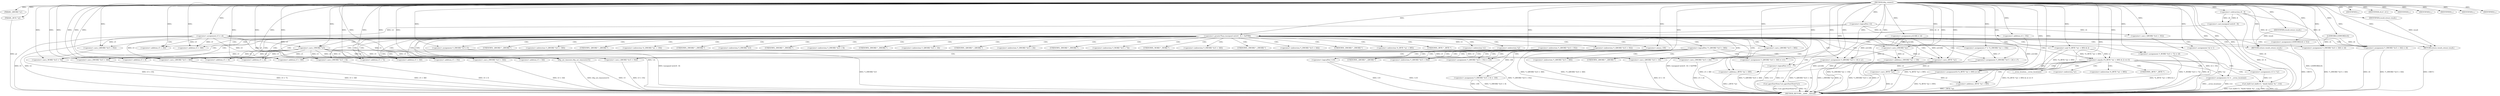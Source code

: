 digraph tftp_connect {  
"1000113" [label = "(METHOD,tftp_connect)" ]
"1000319" [label = "(METHOD_RETURN,__int64 __fastcall)" ]
"1000114" [label = "(PARAM,_QWORD *a1)" ]
"1000115" [label = "(PARAM,_BYTE *a2)" ]
"1000129" [label = "(<operator>.assignment,a1[148] = v4)" ]
"1000135" [label = "(<operator>.logicalNot,!v4)" ]
"1000137" [label = "(IDENTIFIER,L,)" ]
"1000138" [label = "(<operator>.assignment,v5 = v4)" ]
"1000142" [label = "(IDENTIFIER,v6,if ( v6 ))" ]
"1000144" [label = "(IDENTIFIER,L,)" ]
"1000146" [label = "(<operator>.greaterThan,(unsigned int)(v6 - 8) > 0xFFB0)" ]
"1000147" [label = "(<operator>.cast,(unsigned int)(v6 - 8))" ]
"1000149" [label = "(<operator>.subtraction,v6 - 8)" ]
"1000153" [label = "(RETURN,return result;,return result;)" ]
"1000154" [label = "(IDENTIFIER,result,return result;)" ]
"1000157" [label = "(<operator>.cast,(_QWORD *)(v5 + 352))" ]
"1000159" [label = "(<operator>.addition,v5 + 352)" ]
"1000165" [label = "(<operator>.assignment,LODWORD(v6) = 512)" ]
"1000166" [label = "(LODWORD,LODWORD(v6))" ]
"1000171" [label = "(<operator>.cast,(_QWORD *)(v4 + 352))" ]
"1000173" [label = "(<operator>.addition,v4 + 352)" ]
"1000177" [label = "(<operator>.assignment,*(_QWORD *)(v5 + 352) = v10)" ]
"1000179" [label = "(<operator>.cast,(_QWORD *)(v5 + 352))" ]
"1000181" [label = "(<operator>.addition,v5 + 352)" ]
"1000186" [label = "(<operator>.logicalNot,!v10)" ]
"1000188" [label = "(IDENTIFIER,L,)" ]
"1000191" [label = "(<operator>.logicalNot,!*(_QWORD *)(v5 + 360))" ]
"1000193" [label = "(<operator>.cast,(_QWORD *)(v5 + 360))" ]
"1000195" [label = "(<operator>.addition,v5 + 360)" ]
"1000199" [label = "(<operator>.assignment,*(_QWORD *)(v5 + 360) = v11)" ]
"1000201" [label = "(<operator>.cast,(_QWORD *)(v5 + 360))" ]
"1000203" [label = "(<operator>.addition,v5 + 360)" ]
"1000208" [label = "(<operator>.logicalNot,!v11)" ]
"1000210" [label = "(IDENTIFIER,L,)" ]
"1000211" [label = "(<operator>.assignment,v7 = *((_DWORD *)a1 + 156))" ]
"1000214" [label = "(<operator>.addition,(_DWORD *)a1 + 156)" ]
"1000215" [label = "(<operator>.cast,(_DWORD *)a1)" ]
"1000219" [label = "(<operator>.assignment,*(_DWORD *)v5 = 0)" ]
"1000221" [label = "(<operator>.cast,(_DWORD *)v5)" ]
"1000225" [label = "(<operator>.assignment,*(_DWORD *)(v5 + 8) = -100)" ]
"1000227" [label = "(<operator>.cast,(_DWORD *)(v5 + 8))" ]
"1000229" [label = "(<operator>.addition,v5 + 8)" ]
"1000232" [label = "(<operator>.minus,-100)" ]
"1000234" [label = "(<operator>.assignment,*(_QWORD *)(v5 + 16) = a1)" ]
"1000236" [label = "(<operator>.cast,(_QWORD *)(v5 + 16))" ]
"1000238" [label = "(<operator>.addition,v5 + 16)" ]
"1000242" [label = "(<operator>.assignment,*(_DWORD *)(v5 + 24) = v7)" ]
"1000244" [label = "(<operator>.cast,(_DWORD *)(v5 + 24))" ]
"1000246" [label = "(<operator>.addition,v5 + 24)" ]
"1000250" [label = "(<operator>.assignment,*(_WORD *)(v5 + 72) = v8)" ]
"1000252" [label = "(<operator>.cast,(_WORD *)(v5 + 72))" ]
"1000254" [label = "(<operator>.addition,v5 + 72)" ]
"1000258" [label = "(<operator>.assignment,*(_DWORD *)(v5 + 340) = v6)" ]
"1000260" [label = "(<operator>.cast,(_DWORD *)(v5 + 340))" ]
"1000262" [label = "(<operator>.addition,v5 + 340)" ]
"1000266" [label = "(<operator>.assignment,*(_DWORD *)(v5 + 344) = v6)" ]
"1000268" [label = "(<operator>.cast,(_DWORD *)(v5 + 344))" ]
"1000270" [label = "(<operator>.addition,v5 + 344)" ]
"1000274" [label = "(tftp_set_timeouts,tftp_set_timeouts(v5))" ]
"1000277" [label = "(<operator>.equals,(*((_BYTE *)a1 + 895) & 2) == 0)" ]
"1000278" [label = "(<operator>.and,*((_BYTE *)a1 + 895) & 2)" ]
"1000280" [label = "(<operator>.addition,(_BYTE *)a1 + 895)" ]
"1000281" [label = "(<operator>.cast,(_BYTE *)a1)" ]
"1000289" [label = "(<operator>.assignment,v12 = __errno_location())" ]
"1000292" [label = "(<operator>.assignment,v13 = *a1)" ]
"1000296" [label = "(Curl_failf,Curl_failf(v13, \"bind() failed; %s\", v14))" ]
"1000300" [label = "(IDENTIFIER,L,)" ]
"1000301" [label = "(<operators>.assignmentOr,*((_BYTE *)a1 + 895) |= 2u)" ]
"1000303" [label = "(<operator>.addition,(_BYTE *)a1 + 895)" ]
"1000304" [label = "(<operator>.cast,(_BYTE *)a1)" ]
"1000309" [label = "(Curl_pgrsStartNow,Curl_pgrsStartNow(*a1))" ]
"1000312" [label = "(IDENTIFIER,L,)" ]
"1000313" [label = "(<operator>.assignment,*a2 = 1)" ]
"1000317" [label = "(RETURN,return result;,return result;)" ]
"1000318" [label = "(IDENTIFIER,result,return result;)" ]
"1000156" [label = "(<operator>.indirection,*(_QWORD *)(v5 + 352))" ]
"1000158" [label = "(UNKNOWN,_QWORD *,_QWORD *)" ]
"1000170" [label = "(<operator>.indirection,*(_QWORD *)(v4 + 352))" ]
"1000178" [label = "(<operator>.indirection,*(_QWORD *)(v5 + 352))" ]
"1000180" [label = "(UNKNOWN,_QWORD *,_QWORD *)" ]
"1000192" [label = "(<operator>.indirection,*(_QWORD *)(v5 + 360))" ]
"1000194" [label = "(UNKNOWN,_QWORD *,_QWORD *)" ]
"1000200" [label = "(<operator>.indirection,*(_QWORD *)(v5 + 360))" ]
"1000202" [label = "(UNKNOWN,_QWORD *,_QWORD *)" ]
"1000213" [label = "(<operator>.indirection,*((_DWORD *)a1 + 156))" ]
"1000216" [label = "(UNKNOWN,_DWORD *,_DWORD *)" ]
"1000220" [label = "(<operator>.indirection,*(_DWORD *)v5)" ]
"1000222" [label = "(UNKNOWN,_DWORD *,_DWORD *)" ]
"1000226" [label = "(<operator>.indirection,*(_DWORD *)(v5 + 8))" ]
"1000228" [label = "(UNKNOWN,_DWORD *,_DWORD *)" ]
"1000235" [label = "(<operator>.indirection,*(_QWORD *)(v5 + 16))" ]
"1000237" [label = "(UNKNOWN,_QWORD *,_QWORD *)" ]
"1000243" [label = "(<operator>.indirection,*(_DWORD *)(v5 + 24))" ]
"1000245" [label = "(UNKNOWN,_DWORD *,_DWORD *)" ]
"1000251" [label = "(<operator>.indirection,*(_WORD *)(v5 + 72))" ]
"1000253" [label = "(UNKNOWN,_WORD *,_WORD *)" ]
"1000259" [label = "(<operator>.indirection,*(_DWORD *)(v5 + 340))" ]
"1000261" [label = "(UNKNOWN,_DWORD *,_DWORD *)" ]
"1000267" [label = "(<operator>.indirection,*(_DWORD *)(v5 + 344))" ]
"1000269" [label = "(UNKNOWN,_DWORD *,_DWORD *)" ]
"1000279" [label = "(<operator>.indirection,*((_BYTE *)a1 + 895))" ]
"1000282" [label = "(UNKNOWN,_BYTE *,_BYTE *)" ]
"1000291" [label = "(__errno_location,__errno_location())" ]
"1000294" [label = "(<operator>.indirection,*a1)" ]
"1000302" [label = "(<operator>.indirection,*((_BYTE *)a1 + 895))" ]
"1000305" [label = "(UNKNOWN,_BYTE *,_BYTE *)" ]
"1000310" [label = "(<operator>.indirection,*a1)" ]
"1000314" [label = "(<operator>.indirection,*a2)" ]
  "1000173" -> "1000319"  [ label = "DDG: v4"] 
  "1000146" -> "1000319"  [ label = "DDG: (unsigned int)(v6 - 8) > 0xFFB0"] 
  "1000250" -> "1000319"  [ label = "DDG: *(_WORD *)(v5 + 72)"] 
  "1000179" -> "1000319"  [ label = "DDG: v5 + 352"] 
  "1000242" -> "1000319"  [ label = "DDG: *(_DWORD *)(v5 + 24)"] 
  "1000266" -> "1000319"  [ label = "DDG: *(_DWORD *)(v5 + 344)"] 
  "1000199" -> "1000319"  [ label = "DDG: *(_QWORD *)(v5 + 360)"] 
  "1000191" -> "1000319"  [ label = "DDG: !*(_QWORD *)(v5 + 360)"] 
  "1000201" -> "1000319"  [ label = "DDG: v5 + 360"] 
  "1000138" -> "1000319"  [ label = "DDG: v5"] 
  "1000165" -> "1000319"  [ label = "DDG: LODWORD(v6)"] 
  "1000258" -> "1000319"  [ label = "DDG: *(_DWORD *)(v5 + 340)"] 
  "1000211" -> "1000319"  [ label = "DDG: *((_DWORD *)a1 + 156)"] 
  "1000177" -> "1000319"  [ label = "DDG: *(_QWORD *)(v5 + 352)"] 
  "1000244" -> "1000319"  [ label = "DDG: v5 + 24"] 
  "1000227" -> "1000319"  [ label = "DDG: v5 + 8"] 
  "1000289" -> "1000319"  [ label = "DDG: v12"] 
  "1000274" -> "1000319"  [ label = "DDG: tftp_set_timeouts(v5)"] 
  "1000129" -> "1000319"  [ label = "DDG: a1[148]"] 
  "1000296" -> "1000319"  [ label = "DDG: Curl_failf(v13, \"bind() failed; %s\", v14)"] 
  "1000281" -> "1000319"  [ label = "DDG: a1"] 
  "1000219" -> "1000319"  [ label = "DDG: *(_DWORD *)v5"] 
  "1000268" -> "1000319"  [ label = "DDG: v5 + 344"] 
  "1000225" -> "1000319"  [ label = "DDG: *(_DWORD *)(v5 + 8)"] 
  "1000301" -> "1000319"  [ label = "DDG: *((_BYTE *)a1 + 895)"] 
  "1000149" -> "1000319"  [ label = "DDG: v6"] 
  "1000147" -> "1000319"  [ label = "DDG: v6 - 8"] 
  "1000309" -> "1000319"  [ label = "DDG: *a1"] 
  "1000146" -> "1000319"  [ label = "DDG: (unsigned int)(v6 - 8)"] 
  "1000214" -> "1000319"  [ label = "DDG: (_DWORD *)a1"] 
  "1000277" -> "1000319"  [ label = "DDG: (*((_BYTE *)a1 + 895) & 2) == 0"] 
  "1000115" -> "1000319"  [ label = "DDG: a2"] 
  "1000303" -> "1000319"  [ label = "DDG: (_BYTE *)a1"] 
  "1000157" -> "1000319"  [ label = "DDG: v5 + 352"] 
  "1000225" -> "1000319"  [ label = "DDG: -100"] 
  "1000278" -> "1000319"  [ label = "DDG: *((_BYTE *)a1 + 895)"] 
  "1000313" -> "1000319"  [ label = "DDG: *a2"] 
  "1000274" -> "1000319"  [ label = "DDG: v5"] 
  "1000242" -> "1000319"  [ label = "DDG: v7"] 
  "1000289" -> "1000319"  [ label = "DDG: __errno_location()"] 
  "1000208" -> "1000319"  [ label = "DDG: v11"] 
  "1000208" -> "1000319"  [ label = "DDG: !v11"] 
  "1000250" -> "1000319"  [ label = "DDG: v8"] 
  "1000280" -> "1000319"  [ label = "DDG: (_BYTE *)a1"] 
  "1000135" -> "1000319"  [ label = "DDG: !v4"] 
  "1000191" -> "1000319"  [ label = "DDG: *(_QWORD *)(v5 + 360)"] 
  "1000304" -> "1000319"  [ label = "DDG: a1"] 
  "1000186" -> "1000319"  [ label = "DDG: v10"] 
  "1000266" -> "1000319"  [ label = "DDG: v6"] 
  "1000296" -> "1000319"  [ label = "DDG: v14"] 
  "1000138" -> "1000319"  [ label = "DDG: v4"] 
  "1000277" -> "1000319"  [ label = "DDG: *((_BYTE *)a1 + 895) & 2"] 
  "1000171" -> "1000319"  [ label = "DDG: v4 + 352"] 
  "1000236" -> "1000319"  [ label = "DDG: v5 + 16"] 
  "1000252" -> "1000319"  [ label = "DDG: v5 + 72"] 
  "1000309" -> "1000319"  [ label = "DDG: Curl_pgrsStartNow(*a1)"] 
  "1000193" -> "1000319"  [ label = "DDG: v5 + 360"] 
  "1000260" -> "1000319"  [ label = "DDG: v5 + 340"] 
  "1000296" -> "1000319"  [ label = "DDG: v13"] 
  "1000234" -> "1000319"  [ label = "DDG: *(_QWORD *)(v5 + 16)"] 
  "1000186" -> "1000319"  [ label = "DDG: !v10"] 
  "1000317" -> "1000319"  [ label = "DDG: <RET>"] 
  "1000153" -> "1000319"  [ label = "DDG: <RET>"] 
  "1000113" -> "1000114"  [ label = "DDG: "] 
  "1000113" -> "1000115"  [ label = "DDG: "] 
  "1000113" -> "1000129"  [ label = "DDG: "] 
  "1000113" -> "1000135"  [ label = "DDG: "] 
  "1000113" -> "1000137"  [ label = "DDG: "] 
  "1000135" -> "1000138"  [ label = "DDG: v4"] 
  "1000113" -> "1000138"  [ label = "DDG: "] 
  "1000113" -> "1000142"  [ label = "DDG: "] 
  "1000113" -> "1000144"  [ label = "DDG: "] 
  "1000147" -> "1000146"  [ label = "DDG: v6 - 8"] 
  "1000149" -> "1000147"  [ label = "DDG: v6"] 
  "1000149" -> "1000147"  [ label = "DDG: 8"] 
  "1000113" -> "1000149"  [ label = "DDG: "] 
  "1000113" -> "1000146"  [ label = "DDG: "] 
  "1000154" -> "1000153"  [ label = "DDG: result"] 
  "1000113" -> "1000153"  [ label = "DDG: "] 
  "1000113" -> "1000154"  [ label = "DDG: "] 
  "1000138" -> "1000157"  [ label = "DDG: v5"] 
  "1000113" -> "1000157"  [ label = "DDG: "] 
  "1000138" -> "1000159"  [ label = "DDG: v5"] 
  "1000113" -> "1000159"  [ label = "DDG: "] 
  "1000113" -> "1000165"  [ label = "DDG: "] 
  "1000113" -> "1000166"  [ label = "DDG: "] 
  "1000113" -> "1000171"  [ label = "DDG: "] 
  "1000135" -> "1000171"  [ label = "DDG: v4"] 
  "1000113" -> "1000173"  [ label = "DDG: "] 
  "1000135" -> "1000173"  [ label = "DDG: v4"] 
  "1000113" -> "1000177"  [ label = "DDG: "] 
  "1000138" -> "1000179"  [ label = "DDG: v5"] 
  "1000113" -> "1000179"  [ label = "DDG: "] 
  "1000138" -> "1000181"  [ label = "DDG: v5"] 
  "1000113" -> "1000181"  [ label = "DDG: "] 
  "1000113" -> "1000186"  [ label = "DDG: "] 
  "1000113" -> "1000188"  [ label = "DDG: "] 
  "1000138" -> "1000193"  [ label = "DDG: v5"] 
  "1000113" -> "1000193"  [ label = "DDG: "] 
  "1000138" -> "1000195"  [ label = "DDG: v5"] 
  "1000113" -> "1000195"  [ label = "DDG: "] 
  "1000113" -> "1000199"  [ label = "DDG: "] 
  "1000113" -> "1000201"  [ label = "DDG: "] 
  "1000138" -> "1000201"  [ label = "DDG: v5"] 
  "1000113" -> "1000203"  [ label = "DDG: "] 
  "1000138" -> "1000203"  [ label = "DDG: v5"] 
  "1000113" -> "1000208"  [ label = "DDG: "] 
  "1000113" -> "1000210"  [ label = "DDG: "] 
  "1000113" -> "1000211"  [ label = "DDG: "] 
  "1000215" -> "1000214"  [ label = "DDG: a1"] 
  "1000129" -> "1000215"  [ label = "DDG: a1[148]"] 
  "1000113" -> "1000215"  [ label = "DDG: "] 
  "1000113" -> "1000214"  [ label = "DDG: "] 
  "1000113" -> "1000219"  [ label = "DDG: "] 
  "1000113" -> "1000221"  [ label = "DDG: "] 
  "1000138" -> "1000221"  [ label = "DDG: v5"] 
  "1000232" -> "1000225"  [ label = "DDG: 100"] 
  "1000221" -> "1000227"  [ label = "DDG: v5"] 
  "1000113" -> "1000227"  [ label = "DDG: "] 
  "1000221" -> "1000229"  [ label = "DDG: v5"] 
  "1000113" -> "1000229"  [ label = "DDG: "] 
  "1000113" -> "1000232"  [ label = "DDG: "] 
  "1000215" -> "1000234"  [ label = "DDG: a1"] 
  "1000129" -> "1000234"  [ label = "DDG: a1[148]"] 
  "1000113" -> "1000234"  [ label = "DDG: "] 
  "1000113" -> "1000236"  [ label = "DDG: "] 
  "1000221" -> "1000236"  [ label = "DDG: v5"] 
  "1000113" -> "1000238"  [ label = "DDG: "] 
  "1000221" -> "1000238"  [ label = "DDG: v5"] 
  "1000211" -> "1000242"  [ label = "DDG: v7"] 
  "1000113" -> "1000242"  [ label = "DDG: "] 
  "1000113" -> "1000244"  [ label = "DDG: "] 
  "1000221" -> "1000244"  [ label = "DDG: v5"] 
  "1000113" -> "1000246"  [ label = "DDG: "] 
  "1000221" -> "1000246"  [ label = "DDG: v5"] 
  "1000113" -> "1000250"  [ label = "DDG: "] 
  "1000113" -> "1000252"  [ label = "DDG: "] 
  "1000221" -> "1000252"  [ label = "DDG: v5"] 
  "1000113" -> "1000254"  [ label = "DDG: "] 
  "1000221" -> "1000254"  [ label = "DDG: v5"] 
  "1000166" -> "1000258"  [ label = "DDG: v6"] 
  "1000149" -> "1000258"  [ label = "DDG: v6"] 
  "1000113" -> "1000258"  [ label = "DDG: "] 
  "1000113" -> "1000260"  [ label = "DDG: "] 
  "1000221" -> "1000260"  [ label = "DDG: v5"] 
  "1000113" -> "1000262"  [ label = "DDG: "] 
  "1000221" -> "1000262"  [ label = "DDG: v5"] 
  "1000113" -> "1000266"  [ label = "DDG: "] 
  "1000166" -> "1000266"  [ label = "DDG: v6"] 
  "1000149" -> "1000266"  [ label = "DDG: v6"] 
  "1000113" -> "1000268"  [ label = "DDG: "] 
  "1000221" -> "1000268"  [ label = "DDG: v5"] 
  "1000113" -> "1000270"  [ label = "DDG: "] 
  "1000221" -> "1000270"  [ label = "DDG: v5"] 
  "1000113" -> "1000274"  [ label = "DDG: "] 
  "1000221" -> "1000274"  [ label = "DDG: v5"] 
  "1000278" -> "1000277"  [ label = "DDG: *((_BYTE *)a1 + 895)"] 
  "1000278" -> "1000277"  [ label = "DDG: 2"] 
  "1000281" -> "1000280"  [ label = "DDG: a1"] 
  "1000129" -> "1000281"  [ label = "DDG: a1[148]"] 
  "1000113" -> "1000281"  [ label = "DDG: "] 
  "1000215" -> "1000281"  [ label = "DDG: a1"] 
  "1000113" -> "1000280"  [ label = "DDG: "] 
  "1000113" -> "1000278"  [ label = "DDG: "] 
  "1000113" -> "1000277"  [ label = "DDG: "] 
  "1000113" -> "1000289"  [ label = "DDG: "] 
  "1000113" -> "1000292"  [ label = "DDG: "] 
  "1000292" -> "1000296"  [ label = "DDG: v13"] 
  "1000113" -> "1000296"  [ label = "DDG: "] 
  "1000113" -> "1000300"  [ label = "DDG: "] 
  "1000113" -> "1000301"  [ label = "DDG: "] 
  "1000278" -> "1000301"  [ label = "DDG: *((_BYTE *)a1 + 895)"] 
  "1000304" -> "1000303"  [ label = "DDG: a1"] 
  "1000281" -> "1000304"  [ label = "DDG: a1"] 
  "1000129" -> "1000304"  [ label = "DDG: a1[148]"] 
  "1000113" -> "1000304"  [ label = "DDG: "] 
  "1000113" -> "1000303"  [ label = "DDG: "] 
  "1000113" -> "1000312"  [ label = "DDG: "] 
  "1000113" -> "1000313"  [ label = "DDG: "] 
  "1000318" -> "1000317"  [ label = "DDG: result"] 
  "1000113" -> "1000317"  [ label = "DDG: "] 
  "1000113" -> "1000318"  [ label = "DDG: "] 
  "1000146" -> "1000192"  [ label = "CDG: "] 
  "1000146" -> "1000191"  [ label = "CDG: "] 
  "1000146" -> "1000195"  [ label = "CDG: "] 
  "1000146" -> "1000194"  [ label = "CDG: "] 
  "1000146" -> "1000193"  [ label = "CDG: "] 
  "1000146" -> "1000222"  [ label = "CDG: "] 
  "1000146" -> "1000221"  [ label = "CDG: "] 
  "1000146" -> "1000220"  [ label = "CDG: "] 
  "1000146" -> "1000219"  [ label = "CDG: "] 
  "1000146" -> "1000216"  [ label = "CDG: "] 
  "1000146" -> "1000215"  [ label = "CDG: "] 
  "1000146" -> "1000214"  [ label = "CDG: "] 
  "1000146" -> "1000213"  [ label = "CDG: "] 
  "1000146" -> "1000211"  [ label = "CDG: "] 
  "1000146" -> "1000238"  [ label = "CDG: "] 
  "1000146" -> "1000237"  [ label = "CDG: "] 
  "1000146" -> "1000236"  [ label = "CDG: "] 
  "1000146" -> "1000235"  [ label = "CDG: "] 
  "1000146" -> "1000234"  [ label = "CDG: "] 
  "1000146" -> "1000232"  [ label = "CDG: "] 
  "1000146" -> "1000229"  [ label = "CDG: "] 
  "1000146" -> "1000228"  [ label = "CDG: "] 
  "1000146" -> "1000227"  [ label = "CDG: "] 
  "1000146" -> "1000226"  [ label = "CDG: "] 
  "1000146" -> "1000225"  [ label = "CDG: "] 
  "1000146" -> "1000254"  [ label = "CDG: "] 
  "1000146" -> "1000253"  [ label = "CDG: "] 
  "1000146" -> "1000252"  [ label = "CDG: "] 
  "1000146" -> "1000251"  [ label = "CDG: "] 
  "1000146" -> "1000250"  [ label = "CDG: "] 
  "1000146" -> "1000246"  [ label = "CDG: "] 
  "1000146" -> "1000245"  [ label = "CDG: "] 
  "1000146" -> "1000244"  [ label = "CDG: "] 
  "1000146" -> "1000243"  [ label = "CDG: "] 
  "1000146" -> "1000242"  [ label = "CDG: "] 
  "1000146" -> "1000270"  [ label = "CDG: "] 
  "1000146" -> "1000269"  [ label = "CDG: "] 
  "1000146" -> "1000268"  [ label = "CDG: "] 
  "1000146" -> "1000267"  [ label = "CDG: "] 
  "1000146" -> "1000266"  [ label = "CDG: "] 
  "1000146" -> "1000262"  [ label = "CDG: "] 
  "1000146" -> "1000261"  [ label = "CDG: "] 
  "1000146" -> "1000260"  [ label = "CDG: "] 
  "1000146" -> "1000259"  [ label = "CDG: "] 
  "1000146" -> "1000258"  [ label = "CDG: "] 
  "1000146" -> "1000282"  [ label = "CDG: "] 
  "1000146" -> "1000281"  [ label = "CDG: "] 
  "1000146" -> "1000280"  [ label = "CDG: "] 
  "1000146" -> "1000279"  [ label = "CDG: "] 
  "1000146" -> "1000278"  [ label = "CDG: "] 
  "1000146" -> "1000277"  [ label = "CDG: "] 
  "1000146" -> "1000274"  [ label = "CDG: "] 
  "1000146" -> "1000317"  [ label = "CDG: "] 
  "1000146" -> "1000314"  [ label = "CDG: "] 
  "1000146" -> "1000313"  [ label = "CDG: "] 
  "1000146" -> "1000310"  [ label = "CDG: "] 
  "1000146" -> "1000309"  [ label = "CDG: "] 
  "1000146" -> "1000159"  [ label = "CDG: "] 
  "1000146" -> "1000158"  [ label = "CDG: "] 
  "1000146" -> "1000157"  [ label = "CDG: "] 
  "1000146" -> "1000156"  [ label = "CDG: "] 
  "1000146" -> "1000153"  [ label = "CDG: "] 
  "1000156" -> "1000186"  [ label = "CDG: "] 
  "1000156" -> "1000181"  [ label = "CDG: "] 
  "1000156" -> "1000180"  [ label = "CDG: "] 
  "1000156" -> "1000179"  [ label = "CDG: "] 
  "1000156" -> "1000178"  [ label = "CDG: "] 
  "1000156" -> "1000177"  [ label = "CDG: "] 
  "1000170" -> "1000186"  [ label = "CDG: "] 
  "1000170" -> "1000181"  [ label = "CDG: "] 
  "1000170" -> "1000180"  [ label = "CDG: "] 
  "1000170" -> "1000179"  [ label = "CDG: "] 
  "1000170" -> "1000178"  [ label = "CDG: "] 
  "1000170" -> "1000177"  [ label = "CDG: "] 
  "1000191" -> "1000208"  [ label = "CDG: "] 
  "1000191" -> "1000203"  [ label = "CDG: "] 
  "1000191" -> "1000202"  [ label = "CDG: "] 
  "1000191" -> "1000201"  [ label = "CDG: "] 
  "1000191" -> "1000200"  [ label = "CDG: "] 
  "1000191" -> "1000199"  [ label = "CDG: "] 
  "1000277" -> "1000304"  [ label = "CDG: "] 
  "1000277" -> "1000303"  [ label = "CDG: "] 
  "1000277" -> "1000302"  [ label = "CDG: "] 
  "1000277" -> "1000301"  [ label = "CDG: "] 
  "1000277" -> "1000296"  [ label = "CDG: "] 
  "1000277" -> "1000294"  [ label = "CDG: "] 
  "1000277" -> "1000292"  [ label = "CDG: "] 
  "1000277" -> "1000291"  [ label = "CDG: "] 
  "1000277" -> "1000289"  [ label = "CDG: "] 
  "1000277" -> "1000305"  [ label = "CDG: "] 
}
